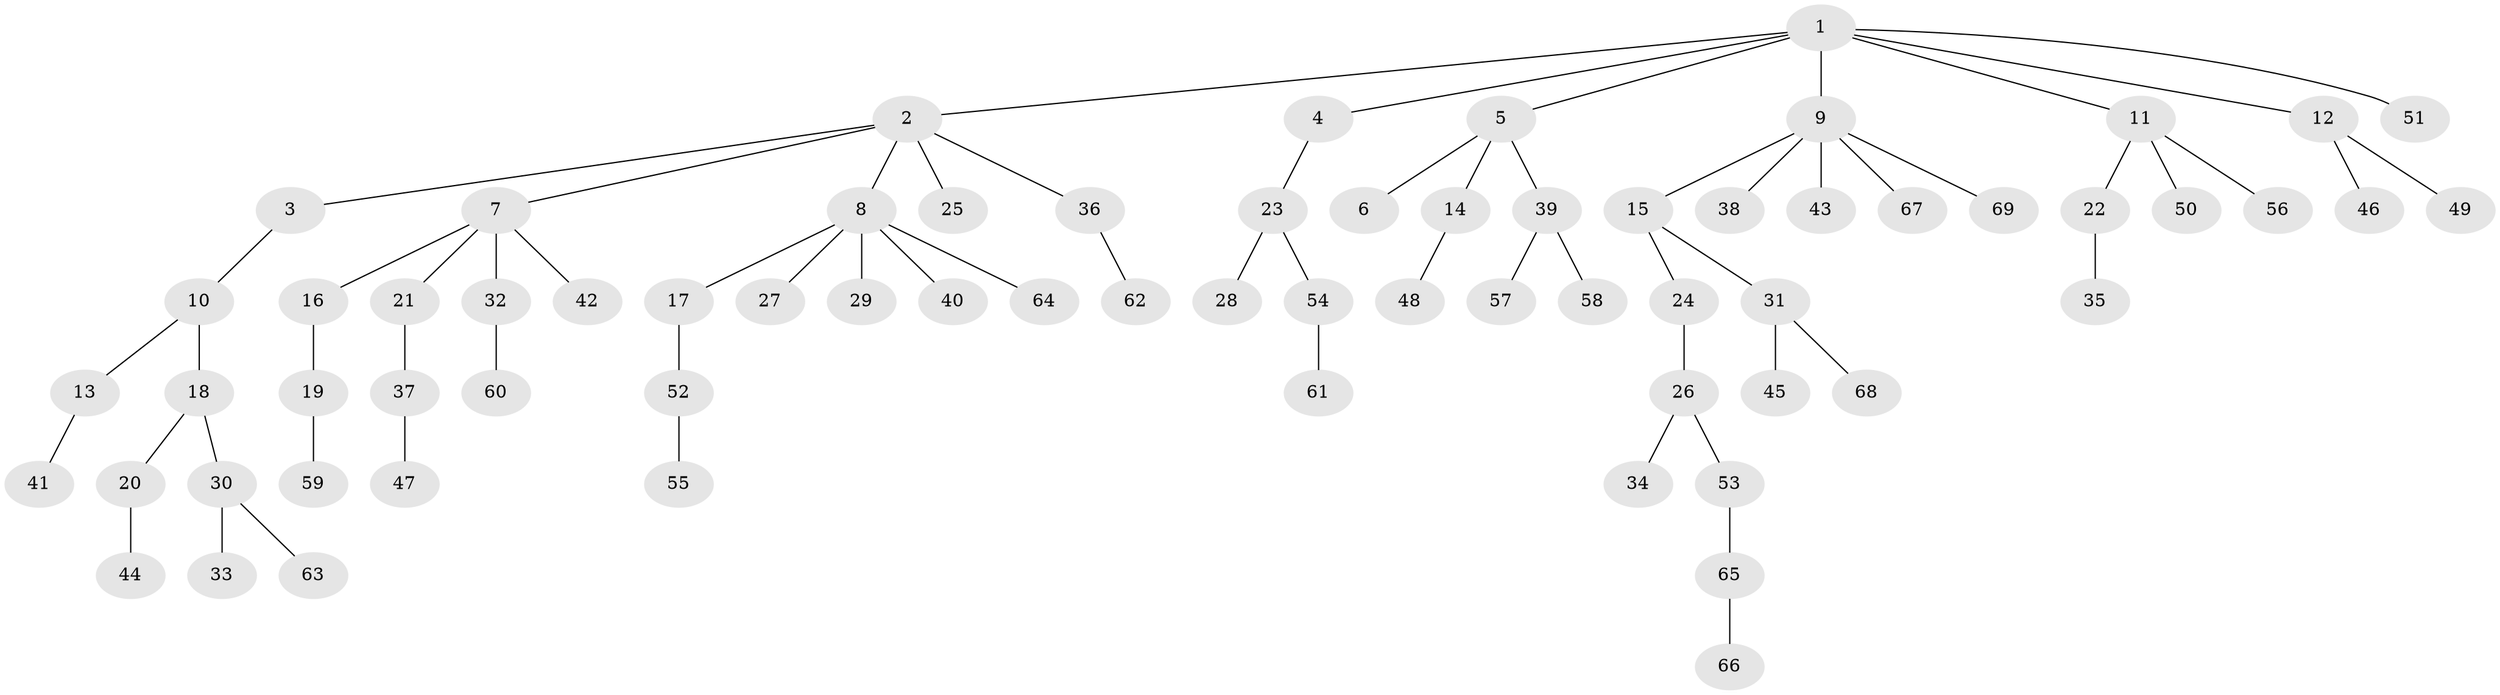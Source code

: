 // coarse degree distribution, {5: 0.047619047619047616, 4: 0.047619047619047616, 2: 0.47619047619047616, 3: 0.047619047619047616, 1: 0.38095238095238093}
// Generated by graph-tools (version 1.1) at 2025/51/03/04/25 22:51:50]
// undirected, 69 vertices, 68 edges
graph export_dot {
  node [color=gray90,style=filled];
  1;
  2;
  3;
  4;
  5;
  6;
  7;
  8;
  9;
  10;
  11;
  12;
  13;
  14;
  15;
  16;
  17;
  18;
  19;
  20;
  21;
  22;
  23;
  24;
  25;
  26;
  27;
  28;
  29;
  30;
  31;
  32;
  33;
  34;
  35;
  36;
  37;
  38;
  39;
  40;
  41;
  42;
  43;
  44;
  45;
  46;
  47;
  48;
  49;
  50;
  51;
  52;
  53;
  54;
  55;
  56;
  57;
  58;
  59;
  60;
  61;
  62;
  63;
  64;
  65;
  66;
  67;
  68;
  69;
  1 -- 2;
  1 -- 4;
  1 -- 5;
  1 -- 9;
  1 -- 11;
  1 -- 12;
  1 -- 51;
  2 -- 3;
  2 -- 7;
  2 -- 8;
  2 -- 25;
  2 -- 36;
  3 -- 10;
  4 -- 23;
  5 -- 6;
  5 -- 14;
  5 -- 39;
  7 -- 16;
  7 -- 21;
  7 -- 32;
  7 -- 42;
  8 -- 17;
  8 -- 27;
  8 -- 29;
  8 -- 40;
  8 -- 64;
  9 -- 15;
  9 -- 38;
  9 -- 43;
  9 -- 67;
  9 -- 69;
  10 -- 13;
  10 -- 18;
  11 -- 22;
  11 -- 50;
  11 -- 56;
  12 -- 46;
  12 -- 49;
  13 -- 41;
  14 -- 48;
  15 -- 24;
  15 -- 31;
  16 -- 19;
  17 -- 52;
  18 -- 20;
  18 -- 30;
  19 -- 59;
  20 -- 44;
  21 -- 37;
  22 -- 35;
  23 -- 28;
  23 -- 54;
  24 -- 26;
  26 -- 34;
  26 -- 53;
  30 -- 33;
  30 -- 63;
  31 -- 45;
  31 -- 68;
  32 -- 60;
  36 -- 62;
  37 -- 47;
  39 -- 57;
  39 -- 58;
  52 -- 55;
  53 -- 65;
  54 -- 61;
  65 -- 66;
}
